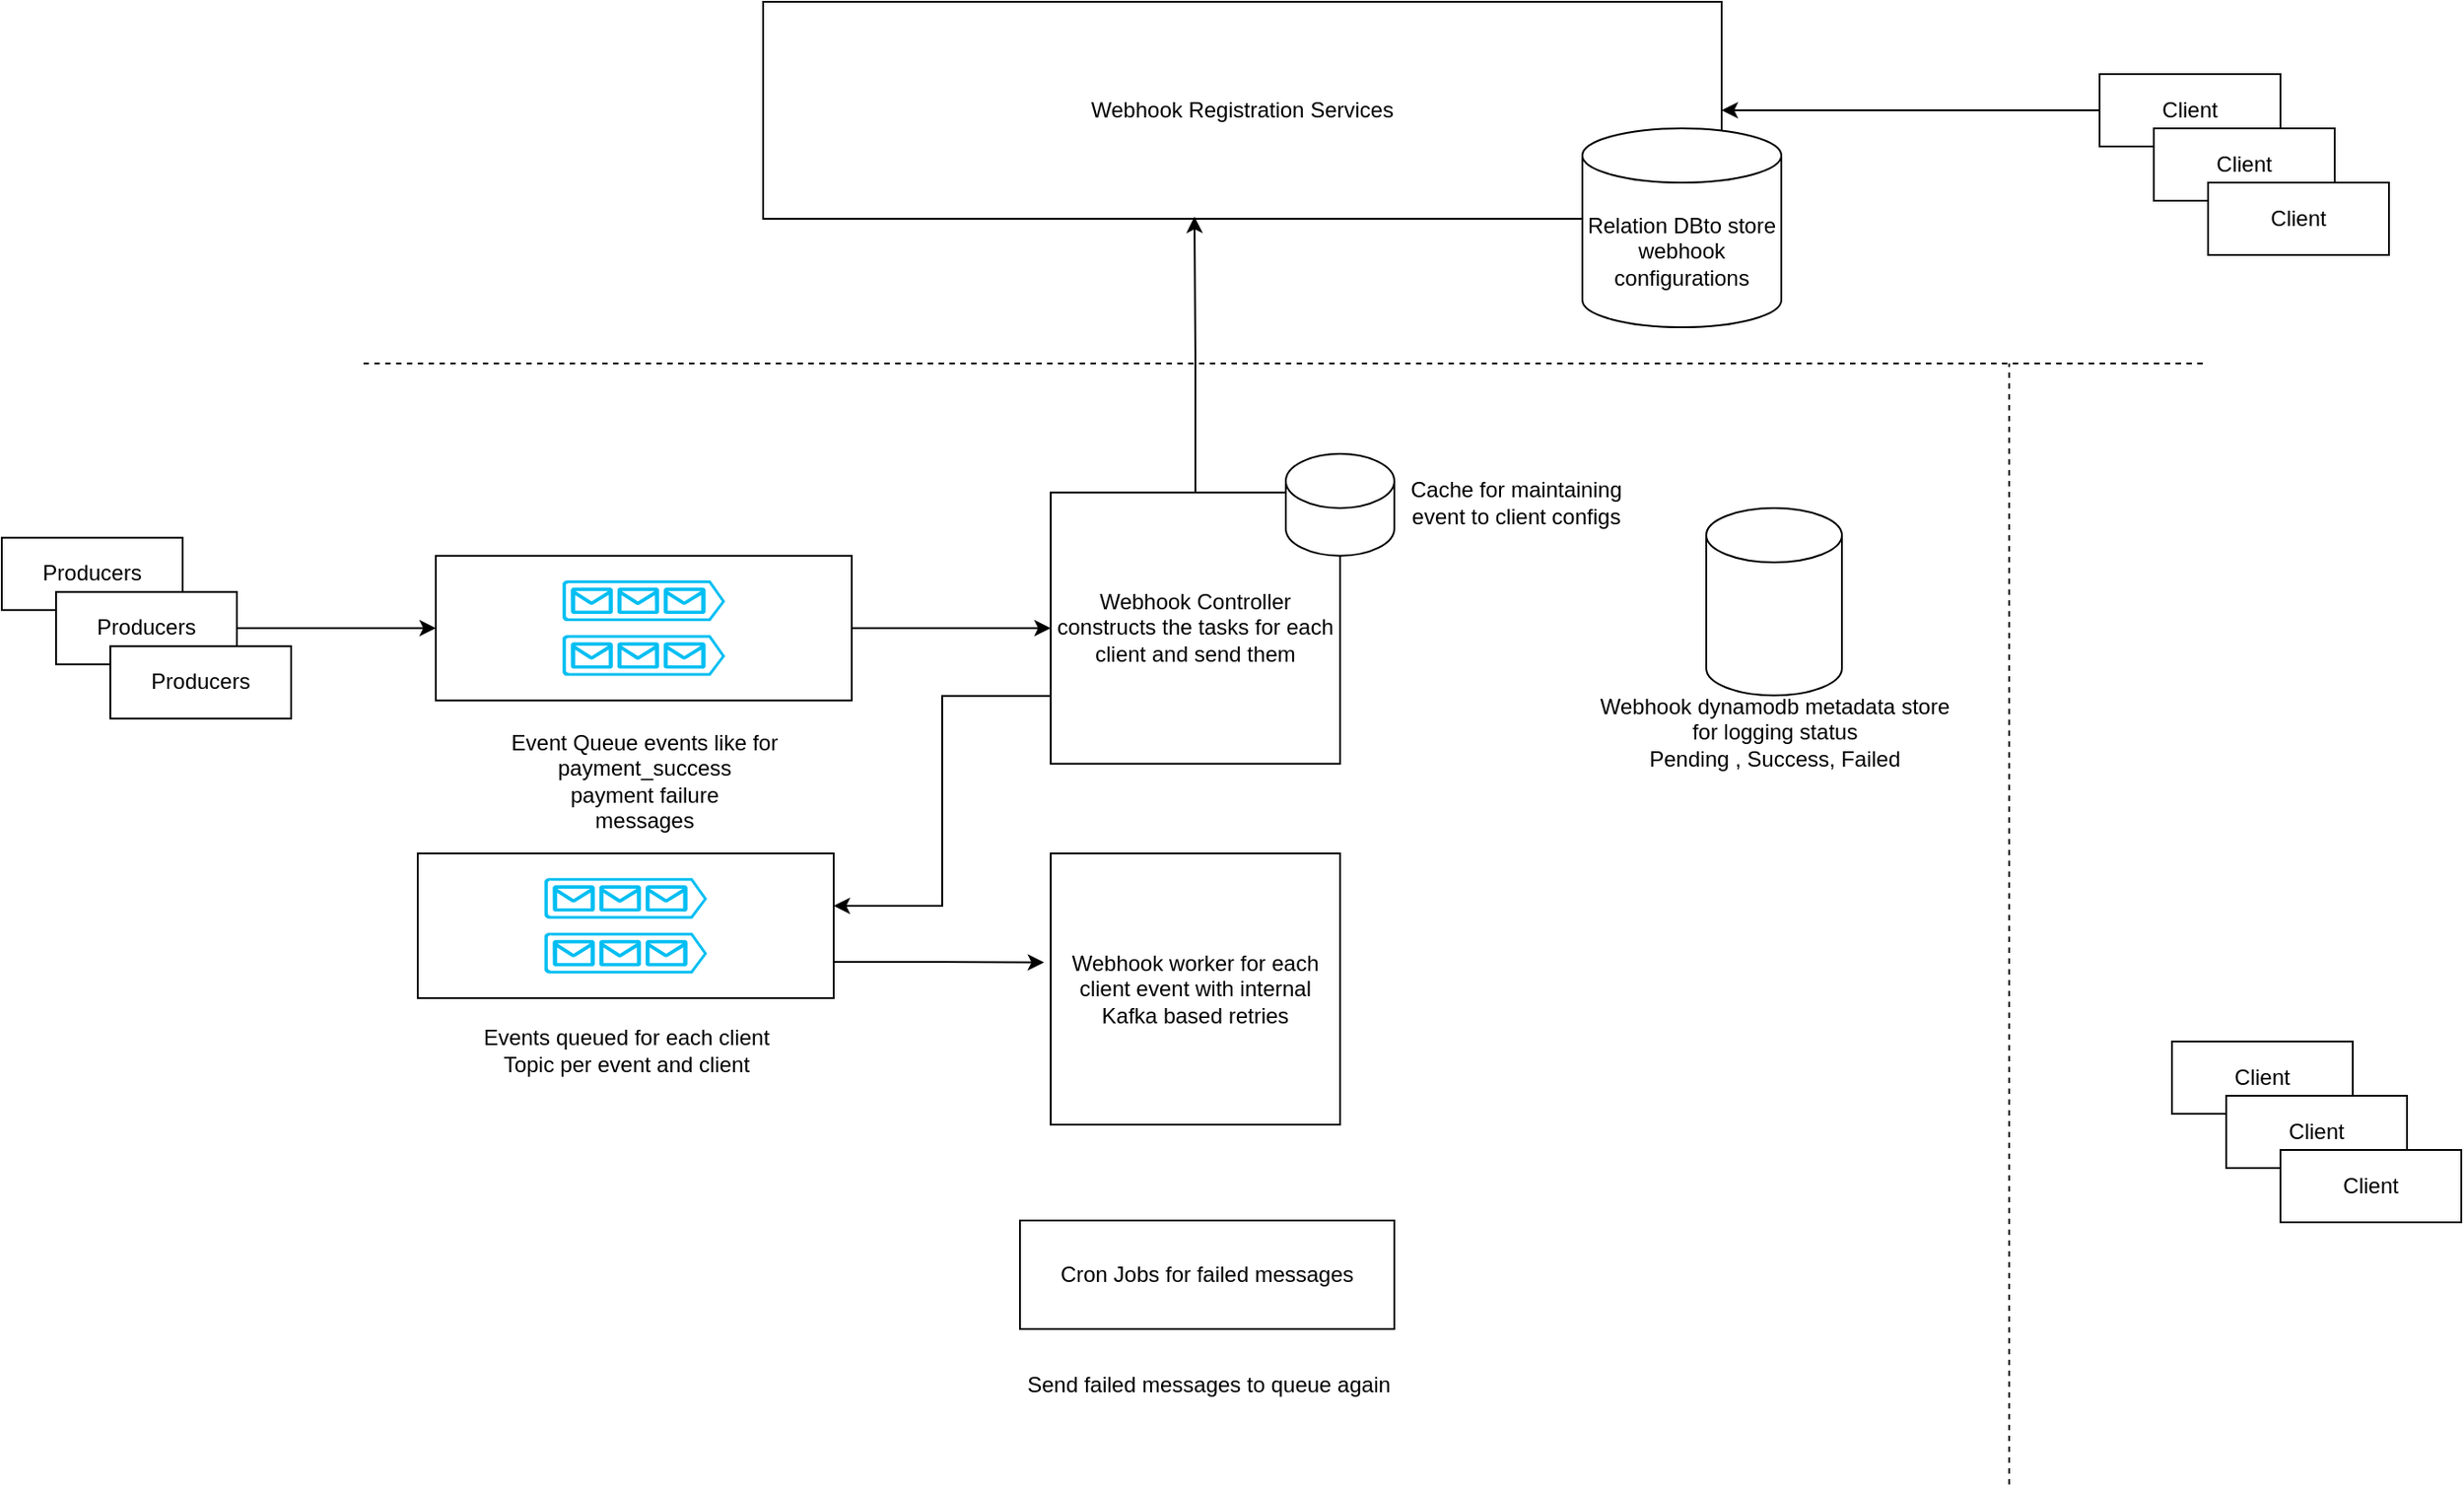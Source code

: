 <mxfile version="24.8.9">
  <diagram name="Page-1" id="fjVdwDyQPhlRmP4DmxVx">
    <mxGraphModel dx="2620" dy="2120" grid="1" gridSize="10" guides="1" tooltips="1" connect="1" arrows="1" fold="1" page="1" pageScale="1" pageWidth="827" pageHeight="1169" math="0" shadow="0">
      <root>
        <mxCell id="0" />
        <mxCell id="1" parent="0" />
        <mxCell id="tDgu_Xf9yMOV2VJoMn5k-5" value="" style="group" vertex="1" connectable="0" parent="1">
          <mxGeometry x="-130" y="146.38" width="160" height="100" as="geometry" />
        </mxCell>
        <mxCell id="tDgu_Xf9yMOV2VJoMn5k-1" value="Producers" style="rounded=0;whiteSpace=wrap;html=1;" vertex="1" parent="tDgu_Xf9yMOV2VJoMn5k-5">
          <mxGeometry width="100" height="40" as="geometry" />
        </mxCell>
        <mxCell id="tDgu_Xf9yMOV2VJoMn5k-2" value="Producers" style="rounded=0;whiteSpace=wrap;html=1;" vertex="1" parent="tDgu_Xf9yMOV2VJoMn5k-5">
          <mxGeometry x="30" y="30" width="100" height="40" as="geometry" />
        </mxCell>
        <mxCell id="tDgu_Xf9yMOV2VJoMn5k-3" value="Producers" style="rounded=0;whiteSpace=wrap;html=1;" vertex="1" parent="tDgu_Xf9yMOV2VJoMn5k-5">
          <mxGeometry x="60" y="60" width="100" height="40" as="geometry" />
        </mxCell>
        <mxCell id="tDgu_Xf9yMOV2VJoMn5k-21" value="&lt;div style=&quot;&quot;&gt;&lt;span style=&quot;background-color: initial;&quot;&gt;Event Queue events like for&lt;/span&gt;&lt;/div&gt;&lt;div style=&quot;&quot;&gt;payment_success&lt;/div&gt;&lt;div style=&quot;&quot;&gt;payment failure&lt;/div&gt;&lt;div style=&quot;&quot;&gt;messages&lt;/div&gt;" style="text;html=1;align=center;verticalAlign=middle;resizable=0;points=[];autosize=1;strokeColor=none;fillColor=none;" vertex="1" parent="1">
          <mxGeometry x="140" y="246.38" width="170" height="70" as="geometry" />
        </mxCell>
        <mxCell id="tDgu_Xf9yMOV2VJoMn5k-58" value="Webhook Controller&lt;div&gt;constructs the tasks for each client and send them&lt;/div&gt;" style="rounded=0;whiteSpace=wrap;html=1;" vertex="1" parent="1">
          <mxGeometry x="450" y="121.38" width="160" height="150" as="geometry" />
        </mxCell>
        <mxCell id="tDgu_Xf9yMOV2VJoMn5k-60" value="" style="shape=cylinder3;whiteSpace=wrap;html=1;boundedLbl=1;backgroundOutline=1;size=15;" vertex="1" parent="1">
          <mxGeometry x="580" y="100" width="60" height="56.38" as="geometry" />
        </mxCell>
        <mxCell id="tDgu_Xf9yMOV2VJoMn5k-61" value="Cache for maintaining&lt;div&gt;event to client configs&lt;/div&gt;" style="text;html=1;align=center;verticalAlign=middle;resizable=0;points=[];autosize=1;strokeColor=none;fillColor=none;" vertex="1" parent="1">
          <mxGeometry x="637" y="107" width="140" height="40" as="geometry" />
        </mxCell>
        <mxCell id="tDgu_Xf9yMOV2VJoMn5k-65" value="" style="group" vertex="1" connectable="0" parent="1">
          <mxGeometry x="1030" y="-110" width="160" height="100" as="geometry" />
        </mxCell>
        <mxCell id="tDgu_Xf9yMOV2VJoMn5k-66" value="Client" style="rounded=0;whiteSpace=wrap;html=1;" vertex="1" parent="tDgu_Xf9yMOV2VJoMn5k-65">
          <mxGeometry width="100" height="40" as="geometry" />
        </mxCell>
        <mxCell id="tDgu_Xf9yMOV2VJoMn5k-68" value="Client" style="rounded=0;whiteSpace=wrap;html=1;" vertex="1" parent="tDgu_Xf9yMOV2VJoMn5k-65">
          <mxGeometry x="30" y="30" width="100" height="40" as="geometry" />
        </mxCell>
        <mxCell id="tDgu_Xf9yMOV2VJoMn5k-69" value="Client" style="rounded=0;whiteSpace=wrap;html=1;" vertex="1" parent="tDgu_Xf9yMOV2VJoMn5k-65">
          <mxGeometry x="60" y="60" width="100" height="40" as="geometry" />
        </mxCell>
        <mxCell id="tDgu_Xf9yMOV2VJoMn5k-81" value="" style="group" vertex="1" connectable="0" parent="1">
          <mxGeometry x="110" y="156.38" width="230" height="80" as="geometry" />
        </mxCell>
        <mxCell id="tDgu_Xf9yMOV2VJoMn5k-28" value="" style="rounded=0;whiteSpace=wrap;html=1;" vertex="1" parent="tDgu_Xf9yMOV2VJoMn5k-81">
          <mxGeometry width="230" height="80" as="geometry" />
        </mxCell>
        <mxCell id="tDgu_Xf9yMOV2VJoMn5k-26" value="" style="group" vertex="1" connectable="0" parent="tDgu_Xf9yMOV2VJoMn5k-81">
          <mxGeometry x="70" y="13.62" width="90" height="52.75" as="geometry" />
        </mxCell>
        <mxCell id="tDgu_Xf9yMOV2VJoMn5k-17" value="" style="verticalLabelPosition=bottom;html=1;verticalAlign=top;align=center;strokeColor=none;fillColor=#00BEF2;shape=mxgraph.azure.queue_generic;pointerEvents=1;strokeWidth=3;" vertex="1" parent="tDgu_Xf9yMOV2VJoMn5k-26">
          <mxGeometry y="30.25" width="90" height="22.5" as="geometry" />
        </mxCell>
        <mxCell id="tDgu_Xf9yMOV2VJoMn5k-23" value="" style="verticalLabelPosition=bottom;html=1;verticalAlign=top;align=center;strokeColor=none;fillColor=#00BEF2;shape=mxgraph.azure.queue_generic;pointerEvents=1;strokeWidth=3;" vertex="1" parent="tDgu_Xf9yMOV2VJoMn5k-26">
          <mxGeometry width="90" height="22.5" as="geometry" />
        </mxCell>
        <mxCell id="tDgu_Xf9yMOV2VJoMn5k-85" value="" style="group" vertex="1" connectable="0" parent="1">
          <mxGeometry x="100" y="321" width="230" height="80" as="geometry" />
        </mxCell>
        <mxCell id="tDgu_Xf9yMOV2VJoMn5k-86" value="" style="rounded=0;whiteSpace=wrap;html=1;" vertex="1" parent="tDgu_Xf9yMOV2VJoMn5k-85">
          <mxGeometry width="230" height="80" as="geometry" />
        </mxCell>
        <mxCell id="tDgu_Xf9yMOV2VJoMn5k-87" value="" style="group" vertex="1" connectable="0" parent="tDgu_Xf9yMOV2VJoMn5k-85">
          <mxGeometry x="70" y="13.62" width="90" height="52.75" as="geometry" />
        </mxCell>
        <mxCell id="tDgu_Xf9yMOV2VJoMn5k-88" value="" style="verticalLabelPosition=bottom;html=1;verticalAlign=top;align=center;strokeColor=none;fillColor=#00BEF2;shape=mxgraph.azure.queue_generic;pointerEvents=1;strokeWidth=3;" vertex="1" parent="tDgu_Xf9yMOV2VJoMn5k-87">
          <mxGeometry y="30.25" width="90" height="22.5" as="geometry" />
        </mxCell>
        <mxCell id="tDgu_Xf9yMOV2VJoMn5k-89" value="" style="verticalLabelPosition=bottom;html=1;verticalAlign=top;align=center;strokeColor=none;fillColor=#00BEF2;shape=mxgraph.azure.queue_generic;pointerEvents=1;strokeWidth=3;" vertex="1" parent="tDgu_Xf9yMOV2VJoMn5k-87">
          <mxGeometry width="90" height="22.5" as="geometry" />
        </mxCell>
        <mxCell id="tDgu_Xf9yMOV2VJoMn5k-100" value="Webhook worker for each client event with internal Kafka based retries" style="rounded=0;whiteSpace=wrap;html=1;" vertex="1" parent="1">
          <mxGeometry x="450" y="321" width="160" height="150" as="geometry" />
        </mxCell>
        <mxCell id="tDgu_Xf9yMOV2VJoMn5k-106" style="edgeStyle=orthogonalEdgeStyle;rounded=0;orthogonalLoop=1;jettySize=auto;html=1;entryX=0;entryY=0.5;entryDx=0;entryDy=0;" edge="1" parent="1" source="tDgu_Xf9yMOV2VJoMn5k-2" target="tDgu_Xf9yMOV2VJoMn5k-28">
          <mxGeometry relative="1" as="geometry" />
        </mxCell>
        <mxCell id="tDgu_Xf9yMOV2VJoMn5k-113" value="&lt;div style=&quot;&quot;&gt;&lt;span style=&quot;background-color: initial;&quot;&gt;Events queued for each client&lt;br&gt;&lt;/span&gt;&lt;/div&gt;&lt;div style=&quot;&quot;&gt;&lt;span style=&quot;background-color: initial;&quot;&gt;Topic per event and client&lt;/span&gt;&lt;/div&gt;" style="text;html=1;align=center;verticalAlign=middle;resizable=0;points=[];autosize=1;strokeColor=none;fillColor=none;" vertex="1" parent="1">
          <mxGeometry x="125" y="410" width="180" height="40" as="geometry" />
        </mxCell>
        <mxCell id="tDgu_Xf9yMOV2VJoMn5k-119" value="Cron Jobs for failed messages" style="rounded=0;whiteSpace=wrap;html=1;" vertex="1" parent="1">
          <mxGeometry x="433" y="524" width="207" height="60" as="geometry" />
        </mxCell>
        <mxCell id="tDgu_Xf9yMOV2VJoMn5k-122" value="" style="group" vertex="1" connectable="0" parent="1">
          <mxGeometry x="291" y="-150" width="563" height="180" as="geometry" />
        </mxCell>
        <mxCell id="tDgu_Xf9yMOV2VJoMn5k-116" value="Webhook Registration Services" style="rounded=0;whiteSpace=wrap;html=1;" vertex="1" parent="tDgu_Xf9yMOV2VJoMn5k-122">
          <mxGeometry width="530" height="120" as="geometry" />
        </mxCell>
        <mxCell id="tDgu_Xf9yMOV2VJoMn5k-59" value="&lt;span style=&quot;text-wrap-mode: nowrap;&quot;&gt;Relation DB&lt;/span&gt;&lt;span style=&quot;text-wrap-mode: nowrap; background-color: initial;&quot;&gt;to store&lt;/span&gt;&lt;div&gt;&lt;div style=&quot;text-wrap-mode: nowrap;&quot;&gt;webhook&lt;/div&gt;&lt;div style=&quot;text-wrap-mode: nowrap;&quot;&gt;configurations&lt;/div&gt;&lt;/div&gt;" style="shape=cylinder3;whiteSpace=wrap;html=1;boundedLbl=1;backgroundOutline=1;size=15;" vertex="1" parent="tDgu_Xf9yMOV2VJoMn5k-122">
          <mxGeometry x="453" y="70" width="110" height="110" as="geometry" />
        </mxCell>
        <mxCell id="tDgu_Xf9yMOV2VJoMn5k-125" style="edgeStyle=orthogonalEdgeStyle;rounded=0;orthogonalLoop=1;jettySize=auto;html=1;entryX=1;entryY=0.5;entryDx=0;entryDy=0;" edge="1" parent="1" source="tDgu_Xf9yMOV2VJoMn5k-66" target="tDgu_Xf9yMOV2VJoMn5k-116">
          <mxGeometry relative="1" as="geometry" />
        </mxCell>
        <mxCell id="tDgu_Xf9yMOV2VJoMn5k-128" value="Send failed messages to queue again" style="text;html=1;align=center;verticalAlign=middle;resizable=0;points=[];autosize=1;strokeColor=none;fillColor=none;" vertex="1" parent="1">
          <mxGeometry x="426.5" y="600" width="220" height="30" as="geometry" />
        </mxCell>
        <mxCell id="tDgu_Xf9yMOV2VJoMn5k-131" value="" style="endArrow=none;dashed=1;html=1;rounded=0;" edge="1" parent="1">
          <mxGeometry width="50" height="50" relative="1" as="geometry">
            <mxPoint x="70" y="50" as="sourcePoint" />
            <mxPoint x="1090" y="50" as="targetPoint" />
          </mxGeometry>
        </mxCell>
        <mxCell id="tDgu_Xf9yMOV2VJoMn5k-132" style="edgeStyle=orthogonalEdgeStyle;rounded=0;orthogonalLoop=1;jettySize=auto;html=1;entryX=0.45;entryY=0.99;entryDx=0;entryDy=0;entryPerimeter=0;" edge="1" parent="1" source="tDgu_Xf9yMOV2VJoMn5k-58" target="tDgu_Xf9yMOV2VJoMn5k-116">
          <mxGeometry relative="1" as="geometry" />
        </mxCell>
        <mxCell id="tDgu_Xf9yMOV2VJoMn5k-133" style="edgeStyle=orthogonalEdgeStyle;rounded=0;orthogonalLoop=1;jettySize=auto;html=1;entryX=0;entryY=0.5;entryDx=0;entryDy=0;" edge="1" parent="1" source="tDgu_Xf9yMOV2VJoMn5k-28" target="tDgu_Xf9yMOV2VJoMn5k-58">
          <mxGeometry relative="1" as="geometry" />
        </mxCell>
        <mxCell id="tDgu_Xf9yMOV2VJoMn5k-142" value="" style="group" vertex="1" connectable="0" parent="1">
          <mxGeometry x="1070" y="425" width="160" height="100" as="geometry" />
        </mxCell>
        <mxCell id="tDgu_Xf9yMOV2VJoMn5k-143" value="Client" style="rounded=0;whiteSpace=wrap;html=1;" vertex="1" parent="tDgu_Xf9yMOV2VJoMn5k-142">
          <mxGeometry width="100" height="40" as="geometry" />
        </mxCell>
        <mxCell id="tDgu_Xf9yMOV2VJoMn5k-144" value="Client" style="rounded=0;whiteSpace=wrap;html=1;" vertex="1" parent="tDgu_Xf9yMOV2VJoMn5k-142">
          <mxGeometry x="30" y="30" width="100" height="40" as="geometry" />
        </mxCell>
        <mxCell id="tDgu_Xf9yMOV2VJoMn5k-145" value="Client" style="rounded=0;whiteSpace=wrap;html=1;" vertex="1" parent="tDgu_Xf9yMOV2VJoMn5k-142">
          <mxGeometry x="60" y="60" width="100" height="40" as="geometry" />
        </mxCell>
        <mxCell id="tDgu_Xf9yMOV2VJoMn5k-147" value="" style="endArrow=none;dashed=1;html=1;rounded=0;" edge="1" parent="1">
          <mxGeometry width="50" height="50" relative="1" as="geometry">
            <mxPoint x="980" y="670" as="sourcePoint" />
            <mxPoint x="980" y="50" as="targetPoint" />
          </mxGeometry>
        </mxCell>
        <mxCell id="tDgu_Xf9yMOV2VJoMn5k-156" value="" style="group" vertex="1" connectable="0" parent="1">
          <mxGeometry x="740" y="130" width="220" height="154" as="geometry" />
        </mxCell>
        <mxCell id="tDgu_Xf9yMOV2VJoMn5k-96" value="" style="shape=cylinder3;whiteSpace=wrap;html=1;boundedLbl=1;backgroundOutline=1;size=15;" vertex="1" parent="tDgu_Xf9yMOV2VJoMn5k-156">
          <mxGeometry x="72.5" width="75" height="103.62" as="geometry" />
        </mxCell>
        <mxCell id="tDgu_Xf9yMOV2VJoMn5k-74" value="Webhook dynamodb metadata store&lt;div&gt;for logging status&lt;/div&gt;&lt;div&gt;Pending , Success, Failed&lt;/div&gt;" style="text;html=1;align=center;verticalAlign=middle;resizable=0;points=[];autosize=1;strokeColor=none;fillColor=none;" vertex="1" parent="tDgu_Xf9yMOV2VJoMn5k-156">
          <mxGeometry y="94" width="220" height="60" as="geometry" />
        </mxCell>
        <mxCell id="tDgu_Xf9yMOV2VJoMn5k-162" style="edgeStyle=orthogonalEdgeStyle;rounded=0;orthogonalLoop=1;jettySize=auto;html=1;exitX=0;exitY=0.75;exitDx=0;exitDy=0;entryX=1;entryY=0.362;entryDx=0;entryDy=0;entryPerimeter=0;" edge="1" parent="1" source="tDgu_Xf9yMOV2VJoMn5k-58" target="tDgu_Xf9yMOV2VJoMn5k-86">
          <mxGeometry relative="1" as="geometry" />
        </mxCell>
        <mxCell id="tDgu_Xf9yMOV2VJoMn5k-163" style="edgeStyle=orthogonalEdgeStyle;rounded=0;orthogonalLoop=1;jettySize=auto;html=1;exitX=1;exitY=0.75;exitDx=0;exitDy=0;entryX=-0.023;entryY=0.402;entryDx=0;entryDy=0;entryPerimeter=0;" edge="1" parent="1" source="tDgu_Xf9yMOV2VJoMn5k-86" target="tDgu_Xf9yMOV2VJoMn5k-100">
          <mxGeometry relative="1" as="geometry" />
        </mxCell>
      </root>
    </mxGraphModel>
  </diagram>
</mxfile>
